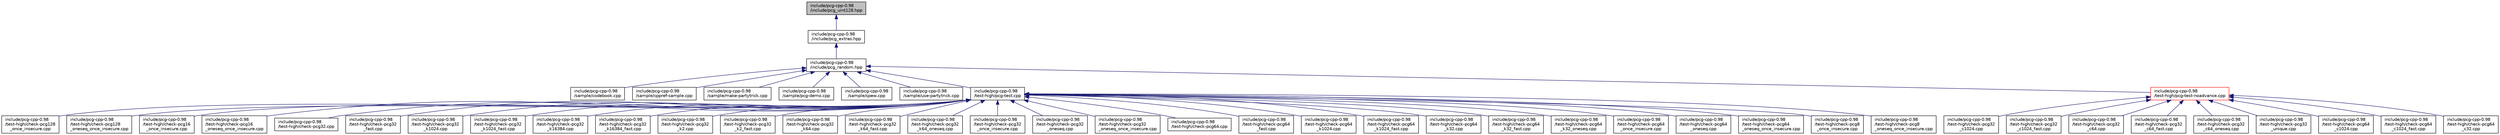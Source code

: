digraph "include/pcg-cpp-0.98/include/pcg_uint128.hpp"
{
 // LATEX_PDF_SIZE
  edge [fontname="Helvetica",fontsize="10",labelfontname="Helvetica",labelfontsize="10"];
  node [fontname="Helvetica",fontsize="10",shape=record];
  Node1 [label="include/pcg-cpp-0.98\l/include/pcg_uint128.hpp",height=0.2,width=0.4,color="black", fillcolor="grey75", style="filled", fontcolor="black",tooltip=" "];
  Node1 -> Node2 [dir="back",color="midnightblue",fontsize="10",style="solid",fontname="Helvetica"];
  Node2 [label="include/pcg-cpp-0.98\l/include/pcg_extras.hpp",height=0.2,width=0.4,color="black", fillcolor="white", style="filled",URL="$pcg__extras_8hpp.html",tooltip=" "];
  Node2 -> Node3 [dir="back",color="midnightblue",fontsize="10",style="solid",fontname="Helvetica"];
  Node3 [label="include/pcg-cpp-0.98\l/include/pcg_random.hpp",height=0.2,width=0.4,color="black", fillcolor="white", style="filled",URL="$pcg__random_8hpp.html",tooltip=" "];
  Node3 -> Node4 [dir="back",color="midnightblue",fontsize="10",style="solid",fontname="Helvetica"];
  Node4 [label="include/pcg-cpp-0.98\l/sample/codebook.cpp",height=0.2,width=0.4,color="black", fillcolor="white", style="filled",URL="$codebook_8cpp.html",tooltip=" "];
  Node3 -> Node5 [dir="back",color="midnightblue",fontsize="10",style="solid",fontname="Helvetica"];
  Node5 [label="include/pcg-cpp-0.98\l/sample/cppref-sample.cpp",height=0.2,width=0.4,color="black", fillcolor="white", style="filled",URL="$cppref-sample_8cpp.html",tooltip=" "];
  Node3 -> Node6 [dir="back",color="midnightblue",fontsize="10",style="solid",fontname="Helvetica"];
  Node6 [label="include/pcg-cpp-0.98\l/sample/make-partytrick.cpp",height=0.2,width=0.4,color="black", fillcolor="white", style="filled",URL="$make-partytrick_8cpp.html",tooltip=" "];
  Node3 -> Node7 [dir="back",color="midnightblue",fontsize="10",style="solid",fontname="Helvetica"];
  Node7 [label="include/pcg-cpp-0.98\l/sample/pcg-demo.cpp",height=0.2,width=0.4,color="black", fillcolor="white", style="filled",URL="$pcg-demo_8cpp.html",tooltip=" "];
  Node3 -> Node8 [dir="back",color="midnightblue",fontsize="10",style="solid",fontname="Helvetica"];
  Node8 [label="include/pcg-cpp-0.98\l/sample/spew.cpp",height=0.2,width=0.4,color="black", fillcolor="white", style="filled",URL="$spew_8cpp.html",tooltip=" "];
  Node3 -> Node9 [dir="back",color="midnightblue",fontsize="10",style="solid",fontname="Helvetica"];
  Node9 [label="include/pcg-cpp-0.98\l/sample/use-partytrick.cpp",height=0.2,width=0.4,color="black", fillcolor="white", style="filled",URL="$use-partytrick_8cpp.html",tooltip=" "];
  Node3 -> Node10 [dir="back",color="midnightblue",fontsize="10",style="solid",fontname="Helvetica"];
  Node10 [label="include/pcg-cpp-0.98\l/test-high/pcg-test.cpp",height=0.2,width=0.4,color="black", fillcolor="white", style="filled",URL="$pcg-test_8cpp.html",tooltip=" "];
  Node10 -> Node11 [dir="back",color="midnightblue",fontsize="10",style="solid",fontname="Helvetica"];
  Node11 [label="include/pcg-cpp-0.98\l/test-high/check-pcg128\l_once_insecure.cpp",height=0.2,width=0.4,color="black", fillcolor="white", style="filled",URL="$check-pcg128__once__insecure_8cpp.html",tooltip=" "];
  Node10 -> Node12 [dir="back",color="midnightblue",fontsize="10",style="solid",fontname="Helvetica"];
  Node12 [label="include/pcg-cpp-0.98\l/test-high/check-pcg128\l_oneseq_once_insecure.cpp",height=0.2,width=0.4,color="black", fillcolor="white", style="filled",URL="$check-pcg128__oneseq__once__insecure_8cpp.html",tooltip=" "];
  Node10 -> Node13 [dir="back",color="midnightblue",fontsize="10",style="solid",fontname="Helvetica"];
  Node13 [label="include/pcg-cpp-0.98\l/test-high/check-pcg16\l_once_insecure.cpp",height=0.2,width=0.4,color="black", fillcolor="white", style="filled",URL="$check-pcg16__once__insecure_8cpp.html",tooltip=" "];
  Node10 -> Node14 [dir="back",color="midnightblue",fontsize="10",style="solid",fontname="Helvetica"];
  Node14 [label="include/pcg-cpp-0.98\l/test-high/check-pcg16\l_oneseq_once_insecure.cpp",height=0.2,width=0.4,color="black", fillcolor="white", style="filled",URL="$check-pcg16__oneseq__once__insecure_8cpp.html",tooltip=" "];
  Node10 -> Node15 [dir="back",color="midnightblue",fontsize="10",style="solid",fontname="Helvetica"];
  Node15 [label="include/pcg-cpp-0.98\l/test-high/check-pcg32.cpp",height=0.2,width=0.4,color="black", fillcolor="white", style="filled",URL="$check-pcg32_8cpp.html",tooltip=" "];
  Node10 -> Node16 [dir="back",color="midnightblue",fontsize="10",style="solid",fontname="Helvetica"];
  Node16 [label="include/pcg-cpp-0.98\l/test-high/check-pcg32\l_fast.cpp",height=0.2,width=0.4,color="black", fillcolor="white", style="filled",URL="$check-pcg32__fast_8cpp.html",tooltip=" "];
  Node10 -> Node17 [dir="back",color="midnightblue",fontsize="10",style="solid",fontname="Helvetica"];
  Node17 [label="include/pcg-cpp-0.98\l/test-high/check-pcg32\l_k1024.cpp",height=0.2,width=0.4,color="black", fillcolor="white", style="filled",URL="$check-pcg32__k1024_8cpp.html",tooltip=" "];
  Node10 -> Node18 [dir="back",color="midnightblue",fontsize="10",style="solid",fontname="Helvetica"];
  Node18 [label="include/pcg-cpp-0.98\l/test-high/check-pcg32\l_k1024_fast.cpp",height=0.2,width=0.4,color="black", fillcolor="white", style="filled",URL="$check-pcg32__k1024__fast_8cpp.html",tooltip=" "];
  Node10 -> Node19 [dir="back",color="midnightblue",fontsize="10",style="solid",fontname="Helvetica"];
  Node19 [label="include/pcg-cpp-0.98\l/test-high/check-pcg32\l_k16384.cpp",height=0.2,width=0.4,color="black", fillcolor="white", style="filled",URL="$check-pcg32__k16384_8cpp.html",tooltip=" "];
  Node10 -> Node20 [dir="back",color="midnightblue",fontsize="10",style="solid",fontname="Helvetica"];
  Node20 [label="include/pcg-cpp-0.98\l/test-high/check-pcg32\l_k16384_fast.cpp",height=0.2,width=0.4,color="black", fillcolor="white", style="filled",URL="$check-pcg32__k16384__fast_8cpp.html",tooltip=" "];
  Node10 -> Node21 [dir="back",color="midnightblue",fontsize="10",style="solid",fontname="Helvetica"];
  Node21 [label="include/pcg-cpp-0.98\l/test-high/check-pcg32\l_k2.cpp",height=0.2,width=0.4,color="black", fillcolor="white", style="filled",URL="$check-pcg32__k2_8cpp.html",tooltip=" "];
  Node10 -> Node22 [dir="back",color="midnightblue",fontsize="10",style="solid",fontname="Helvetica"];
  Node22 [label="include/pcg-cpp-0.98\l/test-high/check-pcg32\l_k2_fast.cpp",height=0.2,width=0.4,color="black", fillcolor="white", style="filled",URL="$check-pcg32__k2__fast_8cpp.html",tooltip=" "];
  Node10 -> Node23 [dir="back",color="midnightblue",fontsize="10",style="solid",fontname="Helvetica"];
  Node23 [label="include/pcg-cpp-0.98\l/test-high/check-pcg32\l_k64.cpp",height=0.2,width=0.4,color="black", fillcolor="white", style="filled",URL="$check-pcg32__k64_8cpp.html",tooltip=" "];
  Node10 -> Node24 [dir="back",color="midnightblue",fontsize="10",style="solid",fontname="Helvetica"];
  Node24 [label="include/pcg-cpp-0.98\l/test-high/check-pcg32\l_k64_fast.cpp",height=0.2,width=0.4,color="black", fillcolor="white", style="filled",URL="$check-pcg32__k64__fast_8cpp.html",tooltip=" "];
  Node10 -> Node25 [dir="back",color="midnightblue",fontsize="10",style="solid",fontname="Helvetica"];
  Node25 [label="include/pcg-cpp-0.98\l/test-high/check-pcg32\l_k64_oneseq.cpp",height=0.2,width=0.4,color="black", fillcolor="white", style="filled",URL="$check-pcg32__k64__oneseq_8cpp.html",tooltip=" "];
  Node10 -> Node26 [dir="back",color="midnightblue",fontsize="10",style="solid",fontname="Helvetica"];
  Node26 [label="include/pcg-cpp-0.98\l/test-high/check-pcg32\l_once_insecure.cpp",height=0.2,width=0.4,color="black", fillcolor="white", style="filled",URL="$check-pcg32__once__insecure_8cpp.html",tooltip=" "];
  Node10 -> Node27 [dir="back",color="midnightblue",fontsize="10",style="solid",fontname="Helvetica"];
  Node27 [label="include/pcg-cpp-0.98\l/test-high/check-pcg32\l_oneseq.cpp",height=0.2,width=0.4,color="black", fillcolor="white", style="filled",URL="$check-pcg32__oneseq_8cpp.html",tooltip=" "];
  Node10 -> Node28 [dir="back",color="midnightblue",fontsize="10",style="solid",fontname="Helvetica"];
  Node28 [label="include/pcg-cpp-0.98\l/test-high/check-pcg32\l_oneseq_once_insecure.cpp",height=0.2,width=0.4,color="black", fillcolor="white", style="filled",URL="$check-pcg32__oneseq__once__insecure_8cpp.html",tooltip=" "];
  Node10 -> Node29 [dir="back",color="midnightblue",fontsize="10",style="solid",fontname="Helvetica"];
  Node29 [label="include/pcg-cpp-0.98\l/test-high/check-pcg64.cpp",height=0.2,width=0.4,color="black", fillcolor="white", style="filled",URL="$check-pcg64_8cpp.html",tooltip=" "];
  Node10 -> Node30 [dir="back",color="midnightblue",fontsize="10",style="solid",fontname="Helvetica"];
  Node30 [label="include/pcg-cpp-0.98\l/test-high/check-pcg64\l_fast.cpp",height=0.2,width=0.4,color="black", fillcolor="white", style="filled",URL="$check-pcg64__fast_8cpp.html",tooltip=" "];
  Node10 -> Node31 [dir="back",color="midnightblue",fontsize="10",style="solid",fontname="Helvetica"];
  Node31 [label="include/pcg-cpp-0.98\l/test-high/check-pcg64\l_k1024.cpp",height=0.2,width=0.4,color="black", fillcolor="white", style="filled",URL="$check-pcg64__k1024_8cpp.html",tooltip=" "];
  Node10 -> Node32 [dir="back",color="midnightblue",fontsize="10",style="solid",fontname="Helvetica"];
  Node32 [label="include/pcg-cpp-0.98\l/test-high/check-pcg64\l_k1024_fast.cpp",height=0.2,width=0.4,color="black", fillcolor="white", style="filled",URL="$check-pcg64__k1024__fast_8cpp.html",tooltip=" "];
  Node10 -> Node33 [dir="back",color="midnightblue",fontsize="10",style="solid",fontname="Helvetica"];
  Node33 [label="include/pcg-cpp-0.98\l/test-high/check-pcg64\l_k32.cpp",height=0.2,width=0.4,color="black", fillcolor="white", style="filled",URL="$check-pcg64__k32_8cpp.html",tooltip=" "];
  Node10 -> Node34 [dir="back",color="midnightblue",fontsize="10",style="solid",fontname="Helvetica"];
  Node34 [label="include/pcg-cpp-0.98\l/test-high/check-pcg64\l_k32_fast.cpp",height=0.2,width=0.4,color="black", fillcolor="white", style="filled",URL="$check-pcg64__k32__fast_8cpp.html",tooltip=" "];
  Node10 -> Node35 [dir="back",color="midnightblue",fontsize="10",style="solid",fontname="Helvetica"];
  Node35 [label="include/pcg-cpp-0.98\l/test-high/check-pcg64\l_k32_oneseq.cpp",height=0.2,width=0.4,color="black", fillcolor="white", style="filled",URL="$check-pcg64__k32__oneseq_8cpp.html",tooltip=" "];
  Node10 -> Node36 [dir="back",color="midnightblue",fontsize="10",style="solid",fontname="Helvetica"];
  Node36 [label="include/pcg-cpp-0.98\l/test-high/check-pcg64\l_once_insecure.cpp",height=0.2,width=0.4,color="black", fillcolor="white", style="filled",URL="$check-pcg64__once__insecure_8cpp.html",tooltip=" "];
  Node10 -> Node37 [dir="back",color="midnightblue",fontsize="10",style="solid",fontname="Helvetica"];
  Node37 [label="include/pcg-cpp-0.98\l/test-high/check-pcg64\l_oneseq.cpp",height=0.2,width=0.4,color="black", fillcolor="white", style="filled",URL="$check-pcg64__oneseq_8cpp.html",tooltip=" "];
  Node10 -> Node38 [dir="back",color="midnightblue",fontsize="10",style="solid",fontname="Helvetica"];
  Node38 [label="include/pcg-cpp-0.98\l/test-high/check-pcg64\l_oneseq_once_insecure.cpp",height=0.2,width=0.4,color="black", fillcolor="white", style="filled",URL="$check-pcg64__oneseq__once__insecure_8cpp.html",tooltip=" "];
  Node10 -> Node39 [dir="back",color="midnightblue",fontsize="10",style="solid",fontname="Helvetica"];
  Node39 [label="include/pcg-cpp-0.98\l/test-high/check-pcg8\l_once_insecure.cpp",height=0.2,width=0.4,color="black", fillcolor="white", style="filled",URL="$check-pcg8__once__insecure_8cpp.html",tooltip=" "];
  Node10 -> Node40 [dir="back",color="midnightblue",fontsize="10",style="solid",fontname="Helvetica"];
  Node40 [label="include/pcg-cpp-0.98\l/test-high/check-pcg8\l_oneseq_once_insecure.cpp",height=0.2,width=0.4,color="black", fillcolor="white", style="filled",URL="$check-pcg8__oneseq__once__insecure_8cpp.html",tooltip=" "];
  Node3 -> Node41 [dir="back",color="midnightblue",fontsize="10",style="solid",fontname="Helvetica"];
  Node41 [label="include/pcg-cpp-0.98\l/test-high/pcg-test-noadvance.cpp",height=0.2,width=0.4,color="red", fillcolor="white", style="filled",URL="$pcg-test-noadvance_8cpp.html",tooltip=" "];
  Node41 -> Node42 [dir="back",color="midnightblue",fontsize="10",style="solid",fontname="Helvetica"];
  Node42 [label="include/pcg-cpp-0.98\l/test-high/check-pcg32\l_c1024.cpp",height=0.2,width=0.4,color="black", fillcolor="white", style="filled",URL="$check-pcg32__c1024_8cpp.html",tooltip=" "];
  Node41 -> Node43 [dir="back",color="midnightblue",fontsize="10",style="solid",fontname="Helvetica"];
  Node43 [label="include/pcg-cpp-0.98\l/test-high/check-pcg32\l_c1024_fast.cpp",height=0.2,width=0.4,color="black", fillcolor="white", style="filled",URL="$check-pcg32__c1024__fast_8cpp.html",tooltip=" "];
  Node41 -> Node44 [dir="back",color="midnightblue",fontsize="10",style="solid",fontname="Helvetica"];
  Node44 [label="include/pcg-cpp-0.98\l/test-high/check-pcg32\l_c64.cpp",height=0.2,width=0.4,color="black", fillcolor="white", style="filled",URL="$check-pcg32__c64_8cpp.html",tooltip=" "];
  Node41 -> Node45 [dir="back",color="midnightblue",fontsize="10",style="solid",fontname="Helvetica"];
  Node45 [label="include/pcg-cpp-0.98\l/test-high/check-pcg32\l_c64_fast.cpp",height=0.2,width=0.4,color="black", fillcolor="white", style="filled",URL="$check-pcg32__c64__fast_8cpp.html",tooltip=" "];
  Node41 -> Node46 [dir="back",color="midnightblue",fontsize="10",style="solid",fontname="Helvetica"];
  Node46 [label="include/pcg-cpp-0.98\l/test-high/check-pcg32\l_c64_oneseq.cpp",height=0.2,width=0.4,color="black", fillcolor="white", style="filled",URL="$check-pcg32__c64__oneseq_8cpp.html",tooltip=" "];
  Node41 -> Node47 [dir="back",color="midnightblue",fontsize="10",style="solid",fontname="Helvetica"];
  Node47 [label="include/pcg-cpp-0.98\l/test-high/check-pcg32\l_unique.cpp",height=0.2,width=0.4,color="black", fillcolor="white", style="filled",URL="$check-pcg32__unique_8cpp.html",tooltip=" "];
  Node41 -> Node48 [dir="back",color="midnightblue",fontsize="10",style="solid",fontname="Helvetica"];
  Node48 [label="include/pcg-cpp-0.98\l/test-high/check-pcg64\l_c1024.cpp",height=0.2,width=0.4,color="black", fillcolor="white", style="filled",URL="$check-pcg64__c1024_8cpp.html",tooltip=" "];
  Node41 -> Node49 [dir="back",color="midnightblue",fontsize="10",style="solid",fontname="Helvetica"];
  Node49 [label="include/pcg-cpp-0.98\l/test-high/check-pcg64\l_c1024_fast.cpp",height=0.2,width=0.4,color="black", fillcolor="white", style="filled",URL="$check-pcg64__c1024__fast_8cpp.html",tooltip=" "];
  Node41 -> Node50 [dir="back",color="midnightblue",fontsize="10",style="solid",fontname="Helvetica"];
  Node50 [label="include/pcg-cpp-0.98\l/test-high/check-pcg64\l_c32.cpp",height=0.2,width=0.4,color="black", fillcolor="white", style="filled",URL="$check-pcg64__c32_8cpp.html",tooltip=" "];
}
